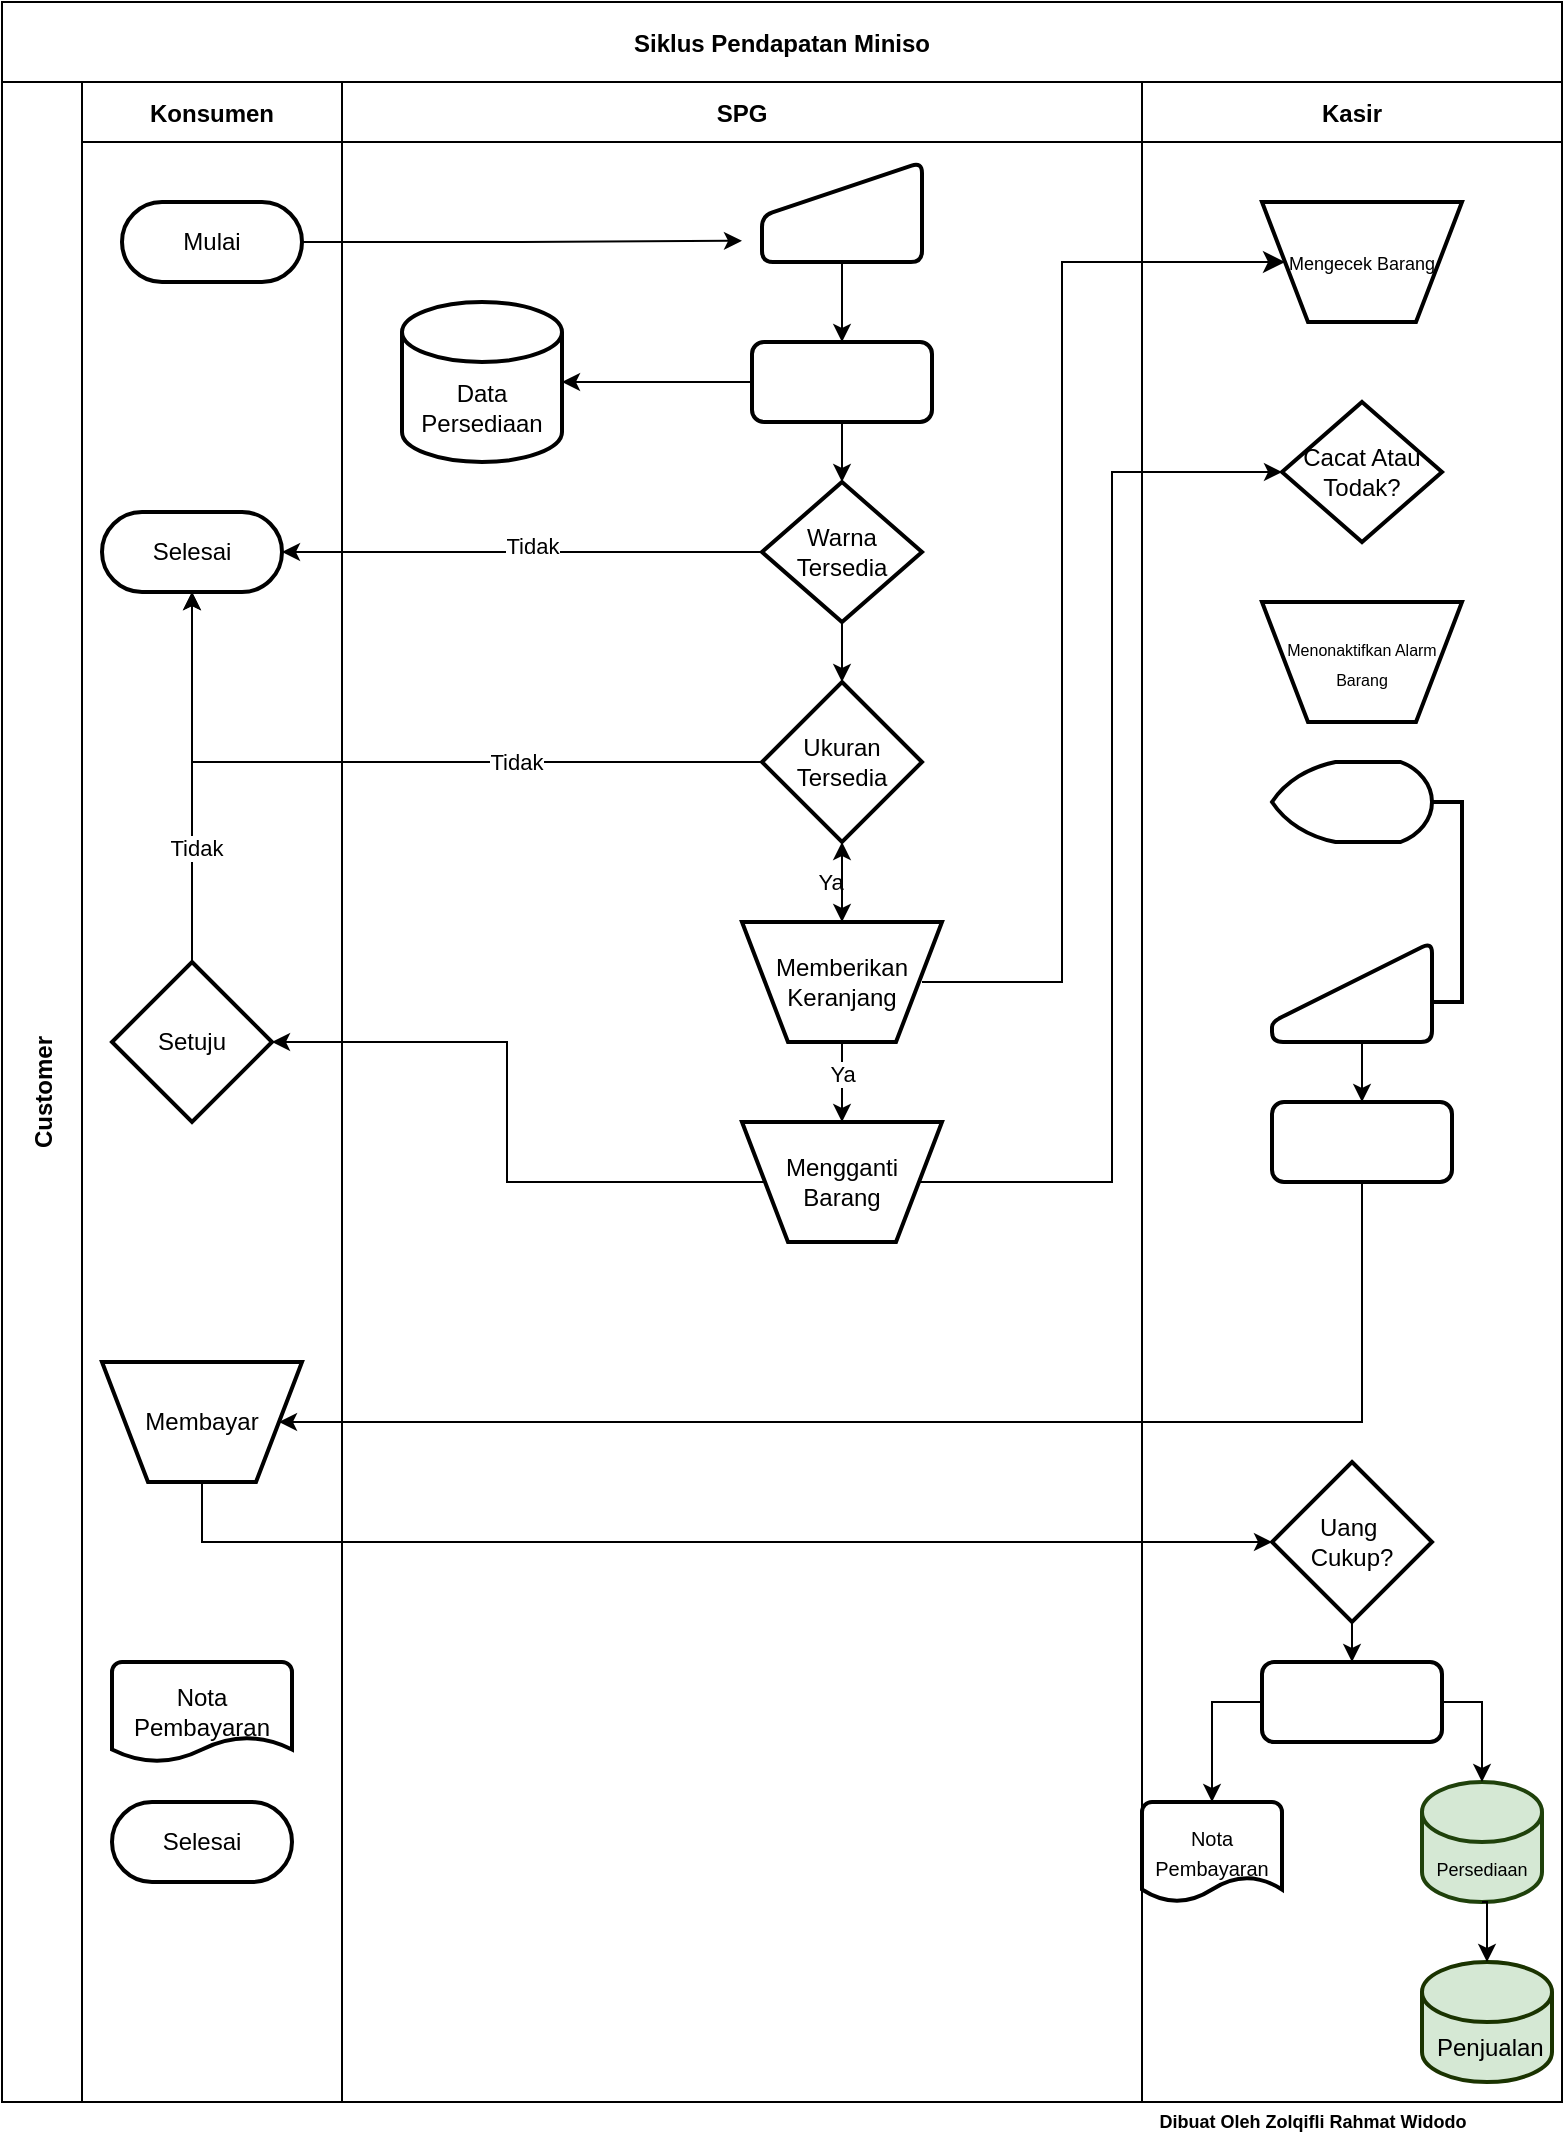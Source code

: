 <mxfile version="24.4.0" type="github">
  <diagram id="kgpKYQtTHZ0yAKxKKP6v" name="Page-1">
    <mxGraphModel dx="1209" dy="706" grid="1" gridSize="10" guides="1" tooltips="1" connect="1" arrows="1" fold="1" page="1" pageScale="1" pageWidth="850" pageHeight="1100" math="0" shadow="0">
      <root>
        <mxCell id="0" />
        <mxCell id="1" parent="0" />
        <mxCell id="3nuBFxr9cyL0pnOWT2aG-1" value="Siklus Pendapatan Miniso" style="shape=table;childLayout=tableLayout;startSize=40;collapsible=0;recursiveResize=0;expand=0;fillColor=none;fontStyle=1" parent="1" vertex="1">
          <mxGeometry x="60" y="30" width="780.0" height="1050" as="geometry" />
        </mxCell>
        <mxCell id="3nuBFxr9cyL0pnOWT2aG-3" value="Customer" style="shape=tableRow;horizontal=0;swimlaneHead=0;swimlaneBody=0;top=0;left=0;bottom=0;right=0;fillColor=none;points=[[0,0.5],[1,0.5]];portConstraint=eastwest;startSize=40;collapsible=0;recursiveResize=0;expand=0;fontStyle=1;" parent="3nuBFxr9cyL0pnOWT2aG-1" vertex="1">
          <mxGeometry y="40" width="780.0" height="1010" as="geometry" />
        </mxCell>
        <mxCell id="3nuBFxr9cyL0pnOWT2aG-4" value="Konsumen" style="swimlane;swimlaneHead=0;swimlaneBody=0;connectable=0;fillColor=none;startSize=30;collapsible=0;recursiveResize=0;expand=0;fontStyle=1;" parent="3nuBFxr9cyL0pnOWT2aG-3" vertex="1">
          <mxGeometry x="40" width="130" height="1010" as="geometry">
            <mxRectangle width="130" height="1010" as="alternateBounds" />
          </mxGeometry>
        </mxCell>
        <mxCell id="NiECCjiNRMB6A792ZbTi-80" style="edgeStyle=orthogonalEdgeStyle;rounded=0;orthogonalLoop=1;jettySize=auto;html=1;exitX=1;exitY=0.5;exitDx=0;exitDy=0;" edge="1" parent="3nuBFxr9cyL0pnOWT2aG-4" source="3nuBFxr9cyL0pnOWT2aG-6">
          <mxGeometry relative="1" as="geometry">
            <mxPoint x="330.0" y="79.385" as="targetPoint" />
          </mxGeometry>
        </mxCell>
        <mxCell id="3nuBFxr9cyL0pnOWT2aG-6" value="Mulai" style="rounded=1;whiteSpace=wrap;html=1;arcSize=50;strokeWidth=2;" parent="3nuBFxr9cyL0pnOWT2aG-4" vertex="1">
          <mxGeometry x="20" y="60" width="90" height="40" as="geometry" />
        </mxCell>
        <mxCell id="NiECCjiNRMB6A792ZbTi-35" value="Selesai" style="rounded=1;whiteSpace=wrap;html=1;arcSize=50;strokeWidth=2;" vertex="1" parent="3nuBFxr9cyL0pnOWT2aG-4">
          <mxGeometry x="10" y="215" width="90" height="40" as="geometry" />
        </mxCell>
        <mxCell id="NiECCjiNRMB6A792ZbTi-103" style="edgeStyle=orthogonalEdgeStyle;rounded=0;orthogonalLoop=1;jettySize=auto;html=1;exitX=0.5;exitY=0;exitDx=0;exitDy=0;exitPerimeter=0;entryX=0.5;entryY=1;entryDx=0;entryDy=0;" edge="1" parent="3nuBFxr9cyL0pnOWT2aG-4" source="NiECCjiNRMB6A792ZbTi-36" target="NiECCjiNRMB6A792ZbTi-35">
          <mxGeometry relative="1" as="geometry" />
        </mxCell>
        <mxCell id="NiECCjiNRMB6A792ZbTi-106" value="Tidak" style="edgeLabel;html=1;align=center;verticalAlign=middle;resizable=0;points=[];" vertex="1" connectable="0" parent="NiECCjiNRMB6A792ZbTi-103">
          <mxGeometry x="-0.384" y="-2" relative="1" as="geometry">
            <mxPoint as="offset" />
          </mxGeometry>
        </mxCell>
        <mxCell id="NiECCjiNRMB6A792ZbTi-36" value="Setuju" style="strokeWidth=2;html=1;shape=mxgraph.flowchart.decision;whiteSpace=wrap;" vertex="1" parent="3nuBFxr9cyL0pnOWT2aG-4">
          <mxGeometry x="15" y="440" width="80" height="80" as="geometry" />
        </mxCell>
        <mxCell id="NiECCjiNRMB6A792ZbTi-67" value="Membayar" style="verticalLabelPosition=middle;verticalAlign=middle;html=1;shape=trapezoid;perimeter=trapezoidPerimeter;whiteSpace=wrap;size=0.23;arcSize=10;flipV=1;labelPosition=center;align=center;strokeWidth=2;" vertex="1" parent="3nuBFxr9cyL0pnOWT2aG-4">
          <mxGeometry x="10" y="640" width="100" height="60" as="geometry" />
        </mxCell>
        <mxCell id="NiECCjiNRMB6A792ZbTi-71" value="Nota Pembayaran" style="strokeWidth=2;html=1;shape=mxgraph.flowchart.document2;whiteSpace=wrap;size=0.25;" vertex="1" parent="3nuBFxr9cyL0pnOWT2aG-4">
          <mxGeometry x="15" y="790" width="90" height="50" as="geometry" />
        </mxCell>
        <mxCell id="NiECCjiNRMB6A792ZbTi-72" value="Selesai" style="rounded=1;whiteSpace=wrap;html=1;arcSize=50;strokeWidth=2;" vertex="1" parent="3nuBFxr9cyL0pnOWT2aG-4">
          <mxGeometry x="15" y="860" width="90" height="40" as="geometry" />
        </mxCell>
        <mxCell id="3nuBFxr9cyL0pnOWT2aG-8" value="SPG" style="swimlane;swimlaneHead=0;swimlaneBody=0;connectable=0;fillColor=none;startSize=30;collapsible=0;recursiveResize=0;expand=0;fontStyle=1;" parent="3nuBFxr9cyL0pnOWT2aG-3" vertex="1">
          <mxGeometry x="170" width="400" height="1010" as="geometry">
            <mxRectangle width="400" height="1010" as="alternateBounds" />
          </mxGeometry>
        </mxCell>
        <mxCell id="NiECCjiNRMB6A792ZbTi-81" style="edgeStyle=orthogonalEdgeStyle;rounded=0;orthogonalLoop=1;jettySize=auto;html=1;exitX=0.5;exitY=1;exitDx=0;exitDy=0;entryX=0.5;entryY=0;entryDx=0;entryDy=0;" edge="1" parent="3nuBFxr9cyL0pnOWT2aG-8" source="NiECCjiNRMB6A792ZbTi-2" target="NiECCjiNRMB6A792ZbTi-3">
          <mxGeometry relative="1" as="geometry" />
        </mxCell>
        <mxCell id="NiECCjiNRMB6A792ZbTi-2" value="" style="html=1;strokeWidth=2;shape=manualInput;whiteSpace=wrap;rounded=1;size=27;arcSize=11;" vertex="1" parent="3nuBFxr9cyL0pnOWT2aG-8">
          <mxGeometry x="210" y="40" width="80" height="50" as="geometry" />
        </mxCell>
        <mxCell id="NiECCjiNRMB6A792ZbTi-4" value="Data Persediaan" style="shape=cylinder3;whiteSpace=wrap;html=1;boundedLbl=1;backgroundOutline=1;size=15;strokeColor=default;strokeWidth=2;" vertex="1" parent="3nuBFxr9cyL0pnOWT2aG-8">
          <mxGeometry x="30" y="110" width="80" height="80" as="geometry" />
        </mxCell>
        <mxCell id="NiECCjiNRMB6A792ZbTi-84" style="edgeStyle=orthogonalEdgeStyle;rounded=0;orthogonalLoop=1;jettySize=auto;html=1;exitX=0.5;exitY=1;exitDx=0;exitDy=0;entryX=0.5;entryY=0;entryDx=0;entryDy=0;" edge="1" parent="3nuBFxr9cyL0pnOWT2aG-8" source="NiECCjiNRMB6A792ZbTi-3" target="NiECCjiNRMB6A792ZbTi-6">
          <mxGeometry relative="1" as="geometry" />
        </mxCell>
        <mxCell id="NiECCjiNRMB6A792ZbTi-3" value="" style="rounded=1;whiteSpace=wrap;html=1;strokeWidth=2;" vertex="1" parent="3nuBFxr9cyL0pnOWT2aG-8">
          <mxGeometry x="205" y="130" width="90" height="40" as="geometry" />
        </mxCell>
        <mxCell id="NiECCjiNRMB6A792ZbTi-85" style="edgeStyle=orthogonalEdgeStyle;rounded=0;orthogonalLoop=1;jettySize=auto;html=1;exitX=0.5;exitY=1;exitDx=0;exitDy=0;entryX=0.5;entryY=0;entryDx=0;entryDy=0;" edge="1" parent="3nuBFxr9cyL0pnOWT2aG-8" source="NiECCjiNRMB6A792ZbTi-6" target="NiECCjiNRMB6A792ZbTi-5">
          <mxGeometry relative="1" as="geometry" />
        </mxCell>
        <mxCell id="NiECCjiNRMB6A792ZbTi-6" value="Warna Tersedia" style="rhombus;whiteSpace=wrap;html=1;strokeWidth=2;" vertex="1" parent="3nuBFxr9cyL0pnOWT2aG-8">
          <mxGeometry x="210" y="200" width="80" height="70" as="geometry" />
        </mxCell>
        <mxCell id="NiECCjiNRMB6A792ZbTi-86" style="edgeStyle=orthogonalEdgeStyle;rounded=0;orthogonalLoop=1;jettySize=auto;html=1;exitX=0.5;exitY=1;exitDx=0;exitDy=0;entryX=0.5;entryY=0;entryDx=0;entryDy=0;" edge="1" parent="3nuBFxr9cyL0pnOWT2aG-8" source="NiECCjiNRMB6A792ZbTi-5" target="NiECCjiNRMB6A792ZbTi-28">
          <mxGeometry relative="1" as="geometry" />
        </mxCell>
        <mxCell id="NiECCjiNRMB6A792ZbTi-121" value="Ya" style="edgeLabel;html=1;align=center;verticalAlign=middle;resizable=0;points=[];" vertex="1" connectable="0" parent="NiECCjiNRMB6A792ZbTi-86">
          <mxGeometry x="-0.005" y="-6" relative="1" as="geometry">
            <mxPoint as="offset" />
          </mxGeometry>
        </mxCell>
        <mxCell id="NiECCjiNRMB6A792ZbTi-5" value="Ukuran Tersedia" style="rhombus;whiteSpace=wrap;html=1;strokeWidth=2;" vertex="1" parent="3nuBFxr9cyL0pnOWT2aG-8">
          <mxGeometry x="210" y="300" width="80" height="80" as="geometry" />
        </mxCell>
        <mxCell id="NiECCjiNRMB6A792ZbTi-87" style="edgeStyle=orthogonalEdgeStyle;rounded=0;orthogonalLoop=1;jettySize=auto;html=1;exitX=0.5;exitY=1;exitDx=0;exitDy=0;entryX=0.5;entryY=0;entryDx=0;entryDy=0;" edge="1" parent="3nuBFxr9cyL0pnOWT2aG-8" source="NiECCjiNRMB6A792ZbTi-28" target="NiECCjiNRMB6A792ZbTi-8">
          <mxGeometry relative="1" as="geometry" />
        </mxCell>
        <mxCell id="NiECCjiNRMB6A792ZbTi-122" value="Ya" style="edgeLabel;html=1;align=center;verticalAlign=middle;resizable=0;points=[];" vertex="1" connectable="0" parent="NiECCjiNRMB6A792ZbTi-87">
          <mxGeometry x="-0.236" relative="1" as="geometry">
            <mxPoint as="offset" />
          </mxGeometry>
        </mxCell>
        <mxCell id="NiECCjiNRMB6A792ZbTi-123" value="" style="edgeStyle=orthogonalEdgeStyle;rounded=0;orthogonalLoop=1;jettySize=auto;html=1;" edge="1" parent="3nuBFxr9cyL0pnOWT2aG-8" source="NiECCjiNRMB6A792ZbTi-28" target="NiECCjiNRMB6A792ZbTi-5">
          <mxGeometry relative="1" as="geometry" />
        </mxCell>
        <mxCell id="NiECCjiNRMB6A792ZbTi-28" value="Memberikan Keranjang" style="verticalLabelPosition=middle;verticalAlign=middle;html=1;shape=trapezoid;perimeter=trapezoidPerimeter;whiteSpace=wrap;size=0.23;arcSize=10;flipV=1;labelPosition=center;align=center;strokeWidth=2;" vertex="1" parent="3nuBFxr9cyL0pnOWT2aG-8">
          <mxGeometry x="200" y="420" width="100" height="60" as="geometry" />
        </mxCell>
        <mxCell id="NiECCjiNRMB6A792ZbTi-8" value="Mengganti Barang" style="verticalLabelPosition=middle;verticalAlign=middle;html=1;shape=trapezoid;perimeter=trapezoidPerimeter;whiteSpace=wrap;size=0.23;arcSize=10;flipV=1;labelPosition=center;align=center;strokeWidth=2;" vertex="1" parent="3nuBFxr9cyL0pnOWT2aG-8">
          <mxGeometry x="200" y="520" width="100" height="60" as="geometry" />
        </mxCell>
        <mxCell id="NiECCjiNRMB6A792ZbTi-82" style="edgeStyle=orthogonalEdgeStyle;rounded=0;orthogonalLoop=1;jettySize=auto;html=1;exitX=0;exitY=0.5;exitDx=0;exitDy=0;entryX=1;entryY=0.5;entryDx=0;entryDy=0;entryPerimeter=0;" edge="1" parent="3nuBFxr9cyL0pnOWT2aG-8" source="NiECCjiNRMB6A792ZbTi-3" target="NiECCjiNRMB6A792ZbTi-4">
          <mxGeometry relative="1" as="geometry" />
        </mxCell>
        <mxCell id="NiECCjiNRMB6A792ZbTi-101" value="" style="edgeStyle=elbowEdgeStyle;elbow=horizontal;endArrow=classic;html=1;curved=0;rounded=0;endSize=8;startSize=8;" edge="1" parent="3nuBFxr9cyL0pnOWT2aG-8" target="NiECCjiNRMB6A792ZbTi-27">
          <mxGeometry width="50" height="50" relative="1" as="geometry">
            <mxPoint x="290" y="450" as="sourcePoint" />
            <mxPoint x="340" y="400" as="targetPoint" />
            <Array as="points">
              <mxPoint x="360" y="270" />
            </Array>
          </mxGeometry>
        </mxCell>
        <mxCell id="3nuBFxr9cyL0pnOWT2aG-11" value="Kasir" style="swimlane;swimlaneHead=0;swimlaneBody=0;connectable=0;fillColor=none;startSize=30;collapsible=0;recursiveResize=0;expand=0;fontStyle=1;" parent="3nuBFxr9cyL0pnOWT2aG-3" vertex="1">
          <mxGeometry x="570" width="210" height="1010" as="geometry">
            <mxRectangle width="210" height="1010" as="alternateBounds" />
          </mxGeometry>
        </mxCell>
        <mxCell id="NiECCjiNRMB6A792ZbTi-27" value="&lt;font style=&quot;font-size: 9px;&quot;&gt;Mengecek Barang&lt;/font&gt;" style="verticalLabelPosition=middle;verticalAlign=middle;html=1;shape=trapezoid;perimeter=trapezoidPerimeter;whiteSpace=wrap;size=0.23;arcSize=10;flipV=1;labelPosition=center;align=center;strokeWidth=2;" vertex="1" parent="3nuBFxr9cyL0pnOWT2aG-11">
          <mxGeometry x="60" y="60" width="100" height="60" as="geometry" />
        </mxCell>
        <mxCell id="NiECCjiNRMB6A792ZbTi-29" value="Cacat Atau Todak?" style="rhombus;whiteSpace=wrap;html=1;strokeWidth=2;" vertex="1" parent="3nuBFxr9cyL0pnOWT2aG-11">
          <mxGeometry x="70" y="160" width="80" height="70" as="geometry" />
        </mxCell>
        <mxCell id="NiECCjiNRMB6A792ZbTi-30" value="&lt;font style=&quot;font-size: 8px;&quot;&gt;Menonaktifkan Alarm Barang&lt;/font&gt;" style="verticalLabelPosition=middle;verticalAlign=middle;html=1;shape=trapezoid;perimeter=trapezoidPerimeter;whiteSpace=wrap;size=0.23;arcSize=10;flipV=1;labelPosition=center;align=center;strokeWidth=2;" vertex="1" parent="3nuBFxr9cyL0pnOWT2aG-11">
          <mxGeometry x="60" y="260" width="100" height="60" as="geometry" />
        </mxCell>
        <mxCell id="NiECCjiNRMB6A792ZbTi-107" style="edgeStyle=orthogonalEdgeStyle;rounded=0;orthogonalLoop=1;jettySize=auto;html=1;exitX=0.5;exitY=1;exitDx=0;exitDy=0;entryX=0.5;entryY=0;entryDx=0;entryDy=0;" edge="1" parent="3nuBFxr9cyL0pnOWT2aG-11" source="NiECCjiNRMB6A792ZbTi-31" target="NiECCjiNRMB6A792ZbTi-65">
          <mxGeometry relative="1" as="geometry" />
        </mxCell>
        <mxCell id="NiECCjiNRMB6A792ZbTi-31" value="" style="html=1;strokeWidth=2;shape=manualInput;whiteSpace=wrap;rounded=1;size=40;arcSize=11;" vertex="1" parent="3nuBFxr9cyL0pnOWT2aG-11">
          <mxGeometry x="65" y="430" width="80" height="50" as="geometry" />
        </mxCell>
        <mxCell id="NiECCjiNRMB6A792ZbTi-38" value="" style="strokeWidth=2;html=1;shape=mxgraph.flowchart.display;whiteSpace=wrap;" vertex="1" parent="3nuBFxr9cyL0pnOWT2aG-11">
          <mxGeometry x="65" y="340" width="80" height="40" as="geometry" />
        </mxCell>
        <mxCell id="NiECCjiNRMB6A792ZbTi-65" value="" style="rounded=1;whiteSpace=wrap;html=1;strokeWidth=2;" vertex="1" parent="3nuBFxr9cyL0pnOWT2aG-11">
          <mxGeometry x="65" y="510" width="90" height="40" as="geometry" />
        </mxCell>
        <mxCell id="NiECCjiNRMB6A792ZbTi-66" value="&lt;font style=&quot;font-size: 10px;&quot;&gt;Nota Pembayaran&lt;/font&gt;" style="strokeWidth=2;html=1;shape=mxgraph.flowchart.document2;whiteSpace=wrap;size=0.25;" vertex="1" parent="3nuBFxr9cyL0pnOWT2aG-11">
          <mxGeometry y="860" width="70" height="50" as="geometry" />
        </mxCell>
        <mxCell id="NiECCjiNRMB6A792ZbTi-117" style="edgeStyle=orthogonalEdgeStyle;rounded=0;orthogonalLoop=1;jettySize=auto;html=1;exitX=0.5;exitY=1;exitDx=0;exitDy=0;entryX=0.5;entryY=0;entryDx=0;entryDy=0;" edge="1" parent="3nuBFxr9cyL0pnOWT2aG-11" source="NiECCjiNRMB6A792ZbTi-68" target="NiECCjiNRMB6A792ZbTi-69">
          <mxGeometry relative="1" as="geometry" />
        </mxCell>
        <mxCell id="NiECCjiNRMB6A792ZbTi-68" value="Uang&amp;nbsp;&lt;div&gt;Cukup?&lt;/div&gt;" style="rhombus;whiteSpace=wrap;html=1;strokeWidth=2;" vertex="1" parent="3nuBFxr9cyL0pnOWT2aG-11">
          <mxGeometry x="65" y="690" width="80" height="80" as="geometry" />
        </mxCell>
        <mxCell id="NiECCjiNRMB6A792ZbTi-69" value="" style="rounded=1;whiteSpace=wrap;html=1;strokeWidth=2;" vertex="1" parent="3nuBFxr9cyL0pnOWT2aG-11">
          <mxGeometry x="60" y="790" width="90" height="40" as="geometry" />
        </mxCell>
        <mxCell id="NiECCjiNRMB6A792ZbTi-70" value="&lt;font style=&quot;font-size: 9px;&quot;&gt;Persediaan&lt;/font&gt;" style="shape=cylinder3;whiteSpace=wrap;html=1;boundedLbl=1;backgroundOutline=1;size=15;strokeColor=#1f410b;strokeWidth=2;fillColor=#d5e8d4;" vertex="1" parent="3nuBFxr9cyL0pnOWT2aG-11">
          <mxGeometry x="140" y="850" width="60" height="60" as="geometry" />
        </mxCell>
        <mxCell id="NiECCjiNRMB6A792ZbTi-33" value="" style="strokeWidth=2;html=1;shape=mxgraph.flowchart.annotation_1;align=left;pointerEvents=1;rotation=-180;" vertex="1" parent="3nuBFxr9cyL0pnOWT2aG-11">
          <mxGeometry x="145" y="360" width="15" height="100" as="geometry" />
        </mxCell>
        <mxCell id="NiECCjiNRMB6A792ZbTi-74" value="&amp;nbsp;Penjualan" style="shape=cylinder3;whiteSpace=wrap;html=1;boundedLbl=1;backgroundOutline=1;size=15;strokeColor=#1A3300;strokeWidth=2;fillColor=#d5e8d4;" vertex="1" parent="3nuBFxr9cyL0pnOWT2aG-11">
          <mxGeometry x="140" y="940" width="65" height="60" as="geometry" />
        </mxCell>
        <mxCell id="NiECCjiNRMB6A792ZbTi-118" style="edgeStyle=orthogonalEdgeStyle;rounded=0;orthogonalLoop=1;jettySize=auto;html=1;exitX=0;exitY=0.5;exitDx=0;exitDy=0;entryX=0.5;entryY=0;entryDx=0;entryDy=0;entryPerimeter=0;" edge="1" parent="3nuBFxr9cyL0pnOWT2aG-11" source="NiECCjiNRMB6A792ZbTi-69" target="NiECCjiNRMB6A792ZbTi-66">
          <mxGeometry relative="1" as="geometry" />
        </mxCell>
        <mxCell id="NiECCjiNRMB6A792ZbTi-119" style="edgeStyle=orthogonalEdgeStyle;rounded=0;orthogonalLoop=1;jettySize=auto;html=1;exitX=1;exitY=0.5;exitDx=0;exitDy=0;entryX=0.5;entryY=0;entryDx=0;entryDy=0;entryPerimeter=0;" edge="1" parent="3nuBFxr9cyL0pnOWT2aG-11" source="NiECCjiNRMB6A792ZbTi-69" target="NiECCjiNRMB6A792ZbTi-70">
          <mxGeometry relative="1" as="geometry" />
        </mxCell>
        <mxCell id="NiECCjiNRMB6A792ZbTi-120" style="edgeStyle=orthogonalEdgeStyle;rounded=0;orthogonalLoop=1;jettySize=auto;html=1;exitX=0.5;exitY=1;exitDx=0;exitDy=0;exitPerimeter=0;entryX=0.5;entryY=0;entryDx=0;entryDy=0;entryPerimeter=0;" edge="1" parent="3nuBFxr9cyL0pnOWT2aG-11" source="NiECCjiNRMB6A792ZbTi-70" target="NiECCjiNRMB6A792ZbTi-74">
          <mxGeometry relative="1" as="geometry" />
        </mxCell>
        <mxCell id="NiECCjiNRMB6A792ZbTi-89" style="edgeStyle=orthogonalEdgeStyle;rounded=0;orthogonalLoop=1;jettySize=auto;html=1;exitX=0;exitY=0.5;exitDx=0;exitDy=0;" edge="1" parent="3nuBFxr9cyL0pnOWT2aG-3" source="NiECCjiNRMB6A792ZbTi-6" target="NiECCjiNRMB6A792ZbTi-35">
          <mxGeometry relative="1" as="geometry" />
        </mxCell>
        <mxCell id="NiECCjiNRMB6A792ZbTi-104" value="Tidak" style="edgeLabel;html=1;align=center;verticalAlign=middle;resizable=0;points=[];" vertex="1" connectable="0" parent="NiECCjiNRMB6A792ZbTi-89">
          <mxGeometry x="-0.04" y="-3" relative="1" as="geometry">
            <mxPoint as="offset" />
          </mxGeometry>
        </mxCell>
        <mxCell id="NiECCjiNRMB6A792ZbTi-90" style="edgeStyle=orthogonalEdgeStyle;rounded=0;orthogonalLoop=1;jettySize=auto;html=1;exitX=0;exitY=0.5;exitDx=0;exitDy=0;entryX=0.5;entryY=1;entryDx=0;entryDy=0;" edge="1" parent="3nuBFxr9cyL0pnOWT2aG-3" source="NiECCjiNRMB6A792ZbTi-5" target="NiECCjiNRMB6A792ZbTi-35">
          <mxGeometry relative="1" as="geometry" />
        </mxCell>
        <mxCell id="NiECCjiNRMB6A792ZbTi-105" value="Tidak" style="edgeLabel;html=1;align=center;verticalAlign=middle;resizable=0;points=[];" vertex="1" connectable="0" parent="NiECCjiNRMB6A792ZbTi-90">
          <mxGeometry x="-0.336" relative="1" as="geometry">
            <mxPoint as="offset" />
          </mxGeometry>
        </mxCell>
        <mxCell id="NiECCjiNRMB6A792ZbTi-98" style="edgeStyle=orthogonalEdgeStyle;rounded=0;orthogonalLoop=1;jettySize=auto;html=1;exitX=1;exitY=0.5;exitDx=0;exitDy=0;entryX=0;entryY=0.5;entryDx=0;entryDy=0;" edge="1" parent="3nuBFxr9cyL0pnOWT2aG-3" source="NiECCjiNRMB6A792ZbTi-8" target="NiECCjiNRMB6A792ZbTi-29">
          <mxGeometry relative="1" as="geometry" />
        </mxCell>
        <mxCell id="NiECCjiNRMB6A792ZbTi-102" style="edgeStyle=orthogonalEdgeStyle;rounded=0;orthogonalLoop=1;jettySize=auto;html=1;exitX=0;exitY=0.5;exitDx=0;exitDy=0;entryX=1;entryY=0.5;entryDx=0;entryDy=0;entryPerimeter=0;" edge="1" parent="3nuBFxr9cyL0pnOWT2aG-3" source="NiECCjiNRMB6A792ZbTi-8" target="NiECCjiNRMB6A792ZbTi-36">
          <mxGeometry relative="1" as="geometry" />
        </mxCell>
        <mxCell id="NiECCjiNRMB6A792ZbTi-114" style="edgeStyle=orthogonalEdgeStyle;rounded=0;orthogonalLoop=1;jettySize=auto;html=1;exitX=0.5;exitY=1;exitDx=0;exitDy=0;entryX=1;entryY=0.5;entryDx=0;entryDy=0;" edge="1" parent="3nuBFxr9cyL0pnOWT2aG-3" source="NiECCjiNRMB6A792ZbTi-65" target="NiECCjiNRMB6A792ZbTi-67">
          <mxGeometry relative="1" as="geometry">
            <Array as="points">
              <mxPoint x="680" y="670" />
            </Array>
          </mxGeometry>
        </mxCell>
        <mxCell id="NiECCjiNRMB6A792ZbTi-115" style="edgeStyle=orthogonalEdgeStyle;rounded=0;orthogonalLoop=1;jettySize=auto;html=1;exitX=0.5;exitY=1;exitDx=0;exitDy=0;entryX=0;entryY=0.5;entryDx=0;entryDy=0;" edge="1" parent="3nuBFxr9cyL0pnOWT2aG-3" source="NiECCjiNRMB6A792ZbTi-67" target="NiECCjiNRMB6A792ZbTi-68">
          <mxGeometry relative="1" as="geometry" />
        </mxCell>
        <mxCell id="NiECCjiNRMB6A792ZbTi-126" value="Dibuat Oleh Zolqifli Rahmat Widodo" style="text;html=1;align=center;verticalAlign=middle;resizable=0;points=[];autosize=1;strokeColor=none;fillColor=none;fontSize=9;fontStyle=1" vertex="1" parent="1">
          <mxGeometry x="630" y="1080" width="170" height="20" as="geometry" />
        </mxCell>
      </root>
    </mxGraphModel>
  </diagram>
</mxfile>
